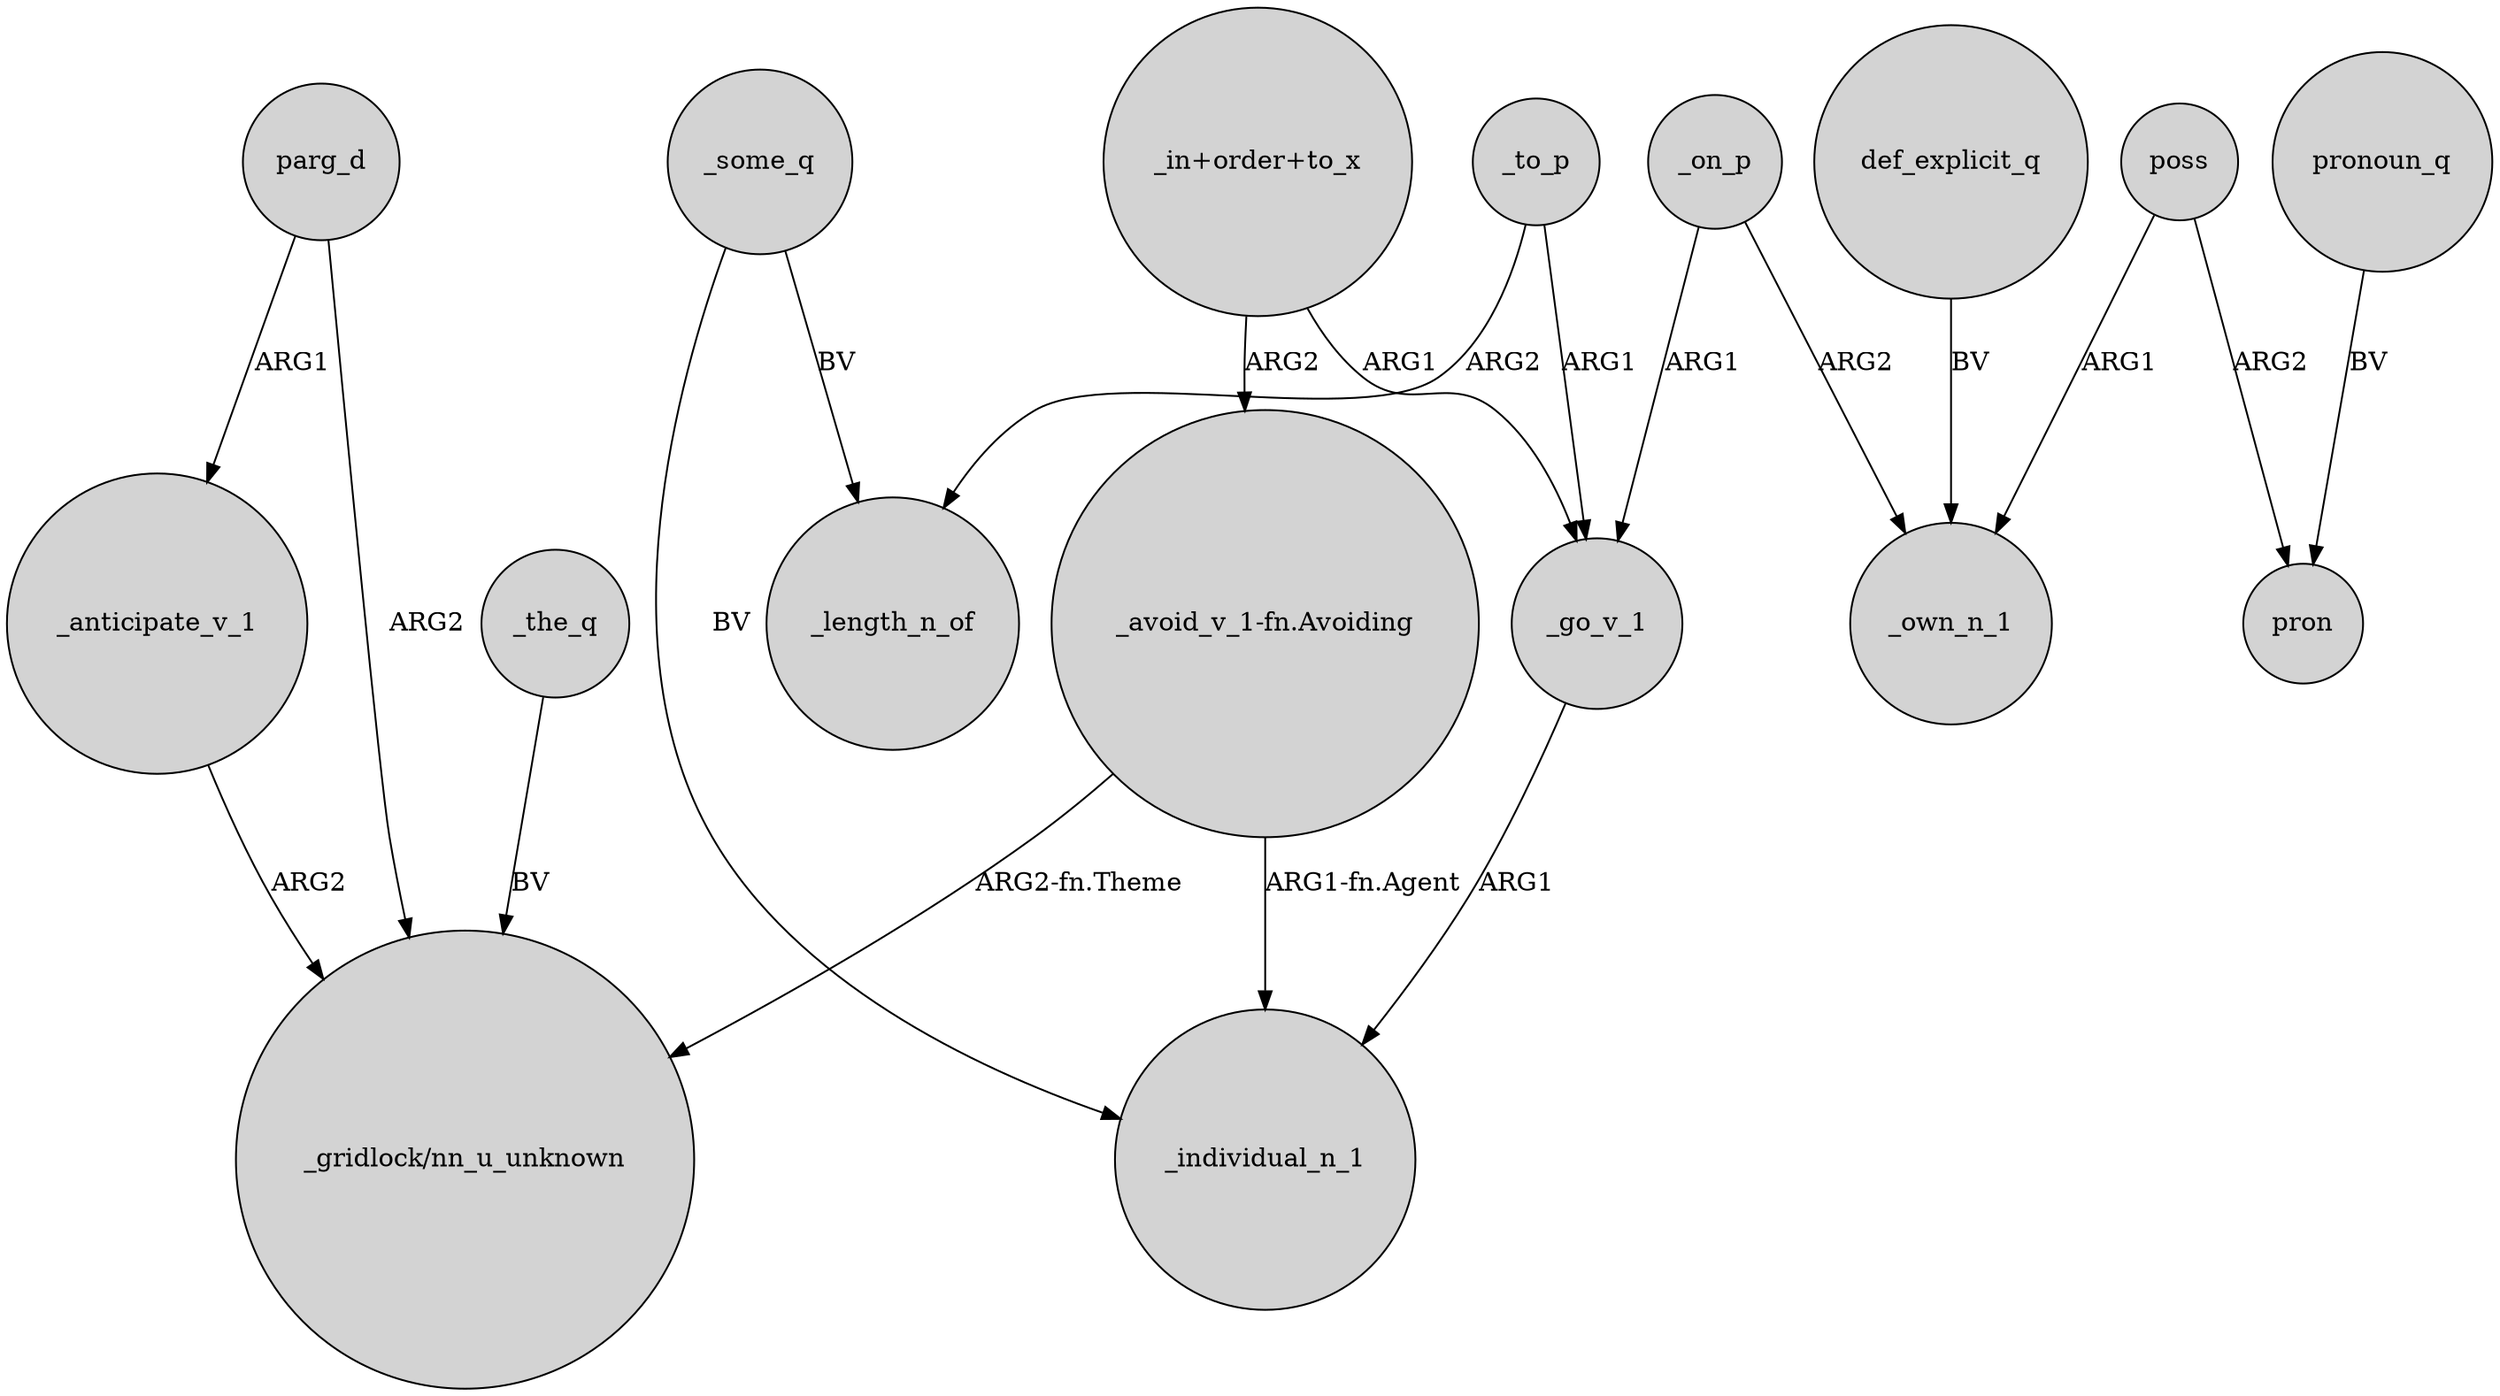 digraph {
	node [shape=circle style=filled]
	parg_d -> "_gridlock/nn_u_unknown" [label=ARG2]
	_on_p -> _own_n_1 [label=ARG2]
	_some_q -> _individual_n_1 [label=BV]
	poss -> pron [label=ARG2]
	"_avoid_v_1-fn.Avoiding" -> _individual_n_1 [label="ARG1-fn.Agent"]
	def_explicit_q -> _own_n_1 [label=BV]
	poss -> _own_n_1 [label=ARG1]
	pronoun_q -> pron [label=BV]
	"_in+order+to_x" -> _go_v_1 [label=ARG1]
	_the_q -> "_gridlock/nn_u_unknown" [label=BV]
	parg_d -> _anticipate_v_1 [label=ARG1]
	_to_p -> _go_v_1 [label=ARG1]
	_on_p -> _go_v_1 [label=ARG1]
	_to_p -> _length_n_of [label=ARG2]
	_anticipate_v_1 -> "_gridlock/nn_u_unknown" [label=ARG2]
	_some_q -> _length_n_of [label=BV]
	_go_v_1 -> _individual_n_1 [label=ARG1]
	"_in+order+to_x" -> "_avoid_v_1-fn.Avoiding" [label=ARG2]
	"_avoid_v_1-fn.Avoiding" -> "_gridlock/nn_u_unknown" [label="ARG2-fn.Theme"]
}
